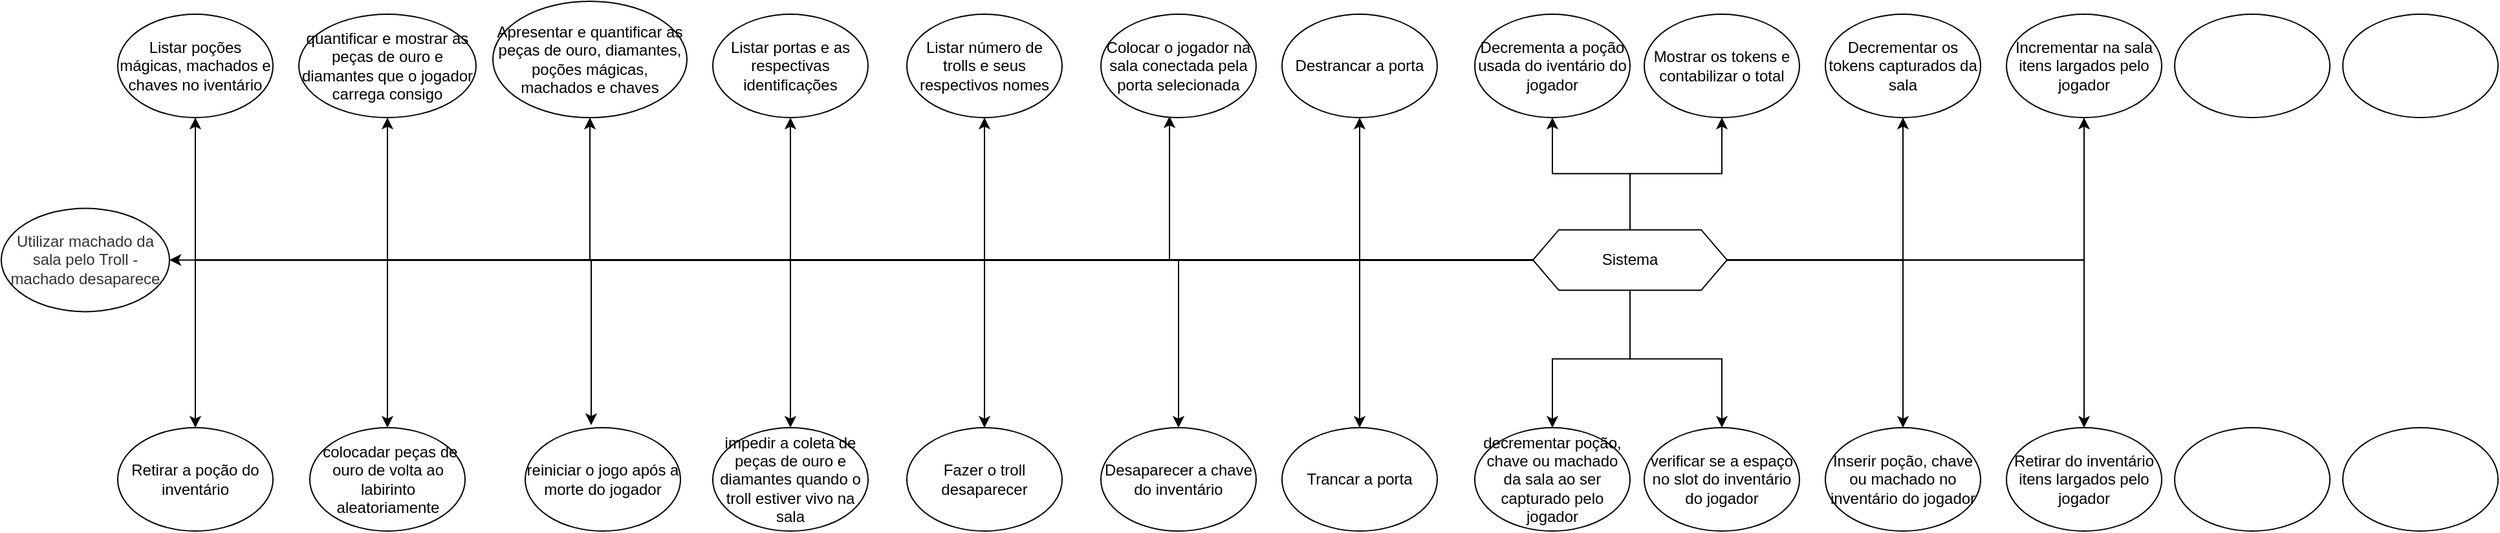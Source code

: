 <mxfile version="14.4.3" type="device" pages="3"><diagram id="KRHu_80R7PJStwcegiyl" name="Página-1"><mxGraphModel dx="7135" dy="848" grid="1" gridSize="10" guides="1" tooltips="1" connect="1" arrows="1" fold="1" page="1" pageScale="1" pageWidth="827" pageHeight="1169" math="0" shadow="0"><root><mxCell id="0"/><mxCell id="1" parent="0"/><mxCell id="VcKTrnwbLd9Ae3ggtLaU-1" style="edgeStyle=orthogonalEdgeStyle;rounded=0;orthogonalLoop=1;jettySize=auto;html=1;exitX=0;exitY=0.5;exitDx=0;exitDy=0;entryX=1;entryY=0.5;entryDx=0;entryDy=0;" edge="1" parent="1" source="p8cwWDW_OP8U_E5JMbLY-1" target="p8cwWDW_OP8U_E5JMbLY-7"><mxGeometry relative="1" as="geometry"/></mxCell><mxCell id="VcKTrnwbLd9Ae3ggtLaU-2" style="edgeStyle=orthogonalEdgeStyle;rounded=0;orthogonalLoop=1;jettySize=auto;html=1;exitX=0;exitY=0.5;exitDx=0;exitDy=0;" edge="1" parent="1" source="p8cwWDW_OP8U_E5JMbLY-1" target="p8cwWDW_OP8U_E5JMbLY-2"><mxGeometry relative="1" as="geometry"/></mxCell><mxCell id="VcKTrnwbLd9Ae3ggtLaU-3" style="edgeStyle=orthogonalEdgeStyle;rounded=0;orthogonalLoop=1;jettySize=auto;html=1;exitX=0;exitY=0.5;exitDx=0;exitDy=0;entryX=0.5;entryY=1;entryDx=0;entryDy=0;" edge="1" parent="1" source="p8cwWDW_OP8U_E5JMbLY-1" target="p8cwWDW_OP8U_E5JMbLY-3"><mxGeometry relative="1" as="geometry"/></mxCell><mxCell id="VcKTrnwbLd9Ae3ggtLaU-4" style="edgeStyle=orthogonalEdgeStyle;rounded=0;orthogonalLoop=1;jettySize=auto;html=1;exitX=0;exitY=0.5;exitDx=0;exitDy=0;entryX=0.5;entryY=1;entryDx=0;entryDy=0;" edge="1" parent="1" source="p8cwWDW_OP8U_E5JMbLY-1" target="p8cwWDW_OP8U_E5JMbLY-4"><mxGeometry relative="1" as="geometry"/></mxCell><mxCell id="VcKTrnwbLd9Ae3ggtLaU-5" style="edgeStyle=orthogonalEdgeStyle;rounded=0;orthogonalLoop=1;jettySize=auto;html=1;exitX=0;exitY=0.5;exitDx=0;exitDy=0;entryX=0.5;entryY=1;entryDx=0;entryDy=0;" edge="1" parent="1" source="p8cwWDW_OP8U_E5JMbLY-1" target="p8cwWDW_OP8U_E5JMbLY-5"><mxGeometry relative="1" as="geometry"/></mxCell><mxCell id="VcKTrnwbLd9Ae3ggtLaU-6" style="edgeStyle=orthogonalEdgeStyle;rounded=0;orthogonalLoop=1;jettySize=auto;html=1;exitX=0;exitY=0.5;exitDx=0;exitDy=0;entryX=0.5;entryY=1;entryDx=0;entryDy=0;" edge="1" parent="1" source="p8cwWDW_OP8U_E5JMbLY-1" target="p8cwWDW_OP8U_E5JMbLY-6"><mxGeometry relative="1" as="geometry"/></mxCell><mxCell id="VcKTrnwbLd9Ae3ggtLaU-7" style="edgeStyle=orthogonalEdgeStyle;rounded=0;orthogonalLoop=1;jettySize=auto;html=1;exitX=0;exitY=0.5;exitDx=0;exitDy=0;entryX=0.442;entryY=0.988;entryDx=0;entryDy=0;entryPerimeter=0;" edge="1" parent="1" source="p8cwWDW_OP8U_E5JMbLY-1" target="p8cwWDW_OP8U_E5JMbLY-24"><mxGeometry relative="1" as="geometry"/></mxCell><mxCell id="VcKTrnwbLd9Ae3ggtLaU-8" style="edgeStyle=orthogonalEdgeStyle;rounded=0;orthogonalLoop=1;jettySize=auto;html=1;exitX=0;exitY=0.5;exitDx=0;exitDy=0;" edge="1" parent="1" source="p8cwWDW_OP8U_E5JMbLY-1" target="p8cwWDW_OP8U_E5JMbLY-26"><mxGeometry relative="1" as="geometry"/></mxCell><mxCell id="VcKTrnwbLd9Ae3ggtLaU-9" style="edgeStyle=orthogonalEdgeStyle;rounded=0;orthogonalLoop=1;jettySize=auto;html=1;exitX=0;exitY=0.5;exitDx=0;exitDy=0;entryX=0.5;entryY=0;entryDx=0;entryDy=0;" edge="1" parent="1" source="p8cwWDW_OP8U_E5JMbLY-1" target="p8cwWDW_OP8U_E5JMbLY-12"><mxGeometry relative="1" as="geometry"/></mxCell><mxCell id="VcKTrnwbLd9Ae3ggtLaU-10" style="edgeStyle=orthogonalEdgeStyle;rounded=0;orthogonalLoop=1;jettySize=auto;html=1;exitX=0;exitY=0.5;exitDx=0;exitDy=0;entryX=0.5;entryY=0;entryDx=0;entryDy=0;" edge="1" parent="1" source="p8cwWDW_OP8U_E5JMbLY-1" target="p8cwWDW_OP8U_E5JMbLY-13"><mxGeometry relative="1" as="geometry"/></mxCell><mxCell id="VcKTrnwbLd9Ae3ggtLaU-11" style="edgeStyle=orthogonalEdgeStyle;rounded=0;orthogonalLoop=1;jettySize=auto;html=1;exitX=0;exitY=0.5;exitDx=0;exitDy=0;entryX=0.425;entryY=-0.025;entryDx=0;entryDy=0;entryPerimeter=0;" edge="1" parent="1" source="p8cwWDW_OP8U_E5JMbLY-1" target="p8cwWDW_OP8U_E5JMbLY-14"><mxGeometry relative="1" as="geometry"/></mxCell><mxCell id="VcKTrnwbLd9Ae3ggtLaU-12" style="edgeStyle=orthogonalEdgeStyle;rounded=0;orthogonalLoop=1;jettySize=auto;html=1;exitX=0;exitY=0.5;exitDx=0;exitDy=0;entryX=0.5;entryY=0;entryDx=0;entryDy=0;" edge="1" parent="1" source="p8cwWDW_OP8U_E5JMbLY-1" target="p8cwWDW_OP8U_E5JMbLY-15"><mxGeometry relative="1" as="geometry"/></mxCell><mxCell id="VcKTrnwbLd9Ae3ggtLaU-13" style="edgeStyle=orthogonalEdgeStyle;rounded=0;orthogonalLoop=1;jettySize=auto;html=1;exitX=0;exitY=0.5;exitDx=0;exitDy=0;entryX=0.5;entryY=0;entryDx=0;entryDy=0;" edge="1" parent="1" source="p8cwWDW_OP8U_E5JMbLY-1" target="p8cwWDW_OP8U_E5JMbLY-16"><mxGeometry relative="1" as="geometry"/></mxCell><mxCell id="VcKTrnwbLd9Ae3ggtLaU-14" style="edgeStyle=orthogonalEdgeStyle;rounded=0;orthogonalLoop=1;jettySize=auto;html=1;exitX=0;exitY=0.5;exitDx=0;exitDy=0;" edge="1" parent="1" source="p8cwWDW_OP8U_E5JMbLY-1" target="p8cwWDW_OP8U_E5JMbLY-25"><mxGeometry relative="1" as="geometry"/></mxCell><mxCell id="VcKTrnwbLd9Ae3ggtLaU-15" style="edgeStyle=orthogonalEdgeStyle;rounded=0;orthogonalLoop=1;jettySize=auto;html=1;exitX=0;exitY=0.5;exitDx=0;exitDy=0;entryX=0.5;entryY=0;entryDx=0;entryDy=0;" edge="1" parent="1" source="p8cwWDW_OP8U_E5JMbLY-1" target="p8cwWDW_OP8U_E5JMbLY-27"><mxGeometry relative="1" as="geometry"/></mxCell><mxCell id="VcKTrnwbLd9Ae3ggtLaU-16" style="edgeStyle=orthogonalEdgeStyle;rounded=0;orthogonalLoop=1;jettySize=auto;html=1;exitX=0.5;exitY=0;exitDx=0;exitDy=0;entryX=0.5;entryY=1;entryDx=0;entryDy=0;" edge="1" parent="1" source="p8cwWDW_OP8U_E5JMbLY-1" target="p8cwWDW_OP8U_E5JMbLY-28"><mxGeometry relative="1" as="geometry"/></mxCell><mxCell id="VcKTrnwbLd9Ae3ggtLaU-17" style="edgeStyle=orthogonalEdgeStyle;rounded=0;orthogonalLoop=1;jettySize=auto;html=1;exitX=0.5;exitY=0;exitDx=0;exitDy=0;entryX=0.5;entryY=1;entryDx=0;entryDy=0;" edge="1" parent="1" source="p8cwWDW_OP8U_E5JMbLY-1" target="p8cwWDW_OP8U_E5JMbLY-30"><mxGeometry relative="1" as="geometry"/></mxCell><mxCell id="VcKTrnwbLd9Ae3ggtLaU-18" style="edgeStyle=orthogonalEdgeStyle;rounded=0;orthogonalLoop=1;jettySize=auto;html=1;exitX=0.5;exitY=1;exitDx=0;exitDy=0;entryX=0.5;entryY=0;entryDx=0;entryDy=0;" edge="1" parent="1" source="p8cwWDW_OP8U_E5JMbLY-1" target="p8cwWDW_OP8U_E5JMbLY-29"><mxGeometry relative="1" as="geometry"/></mxCell><mxCell id="VcKTrnwbLd9Ae3ggtLaU-19" style="edgeStyle=orthogonalEdgeStyle;rounded=0;orthogonalLoop=1;jettySize=auto;html=1;exitX=0.5;exitY=1;exitDx=0;exitDy=0;entryX=0.5;entryY=0;entryDx=0;entryDy=0;" edge="1" parent="1" source="p8cwWDW_OP8U_E5JMbLY-1" target="p8cwWDW_OP8U_E5JMbLY-31"><mxGeometry relative="1" as="geometry"/></mxCell><mxCell id="VcKTrnwbLd9Ae3ggtLaU-20" style="edgeStyle=orthogonalEdgeStyle;rounded=0;orthogonalLoop=1;jettySize=auto;html=1;exitX=1;exitY=0.5;exitDx=0;exitDy=0;entryX=0.5;entryY=1;entryDx=0;entryDy=0;" edge="1" parent="1" source="p8cwWDW_OP8U_E5JMbLY-1" target="p8cwWDW_OP8U_E5JMbLY-32"><mxGeometry relative="1" as="geometry"/></mxCell><mxCell id="VcKTrnwbLd9Ae3ggtLaU-21" style="edgeStyle=orthogonalEdgeStyle;rounded=0;orthogonalLoop=1;jettySize=auto;html=1;exitX=1;exitY=0.5;exitDx=0;exitDy=0;entryX=0.5;entryY=0;entryDx=0;entryDy=0;" edge="1" parent="1" source="p8cwWDW_OP8U_E5JMbLY-1" target="p8cwWDW_OP8U_E5JMbLY-33"><mxGeometry relative="1" as="geometry"/></mxCell><mxCell id="VcKTrnwbLd9Ae3ggtLaU-22" style="edgeStyle=orthogonalEdgeStyle;rounded=0;orthogonalLoop=1;jettySize=auto;html=1;exitX=1;exitY=0.5;exitDx=0;exitDy=0;entryX=0.5;entryY=1;entryDx=0;entryDy=0;" edge="1" parent="1" source="p8cwWDW_OP8U_E5JMbLY-1" target="p8cwWDW_OP8U_E5JMbLY-34"><mxGeometry relative="1" as="geometry"/></mxCell><mxCell id="VcKTrnwbLd9Ae3ggtLaU-23" style="edgeStyle=orthogonalEdgeStyle;rounded=0;orthogonalLoop=1;jettySize=auto;html=1;exitX=1;exitY=0.5;exitDx=0;exitDy=0;" edge="1" parent="1" source="p8cwWDW_OP8U_E5JMbLY-1" target="p8cwWDW_OP8U_E5JMbLY-35"><mxGeometry relative="1" as="geometry"/></mxCell><mxCell id="p8cwWDW_OP8U_E5JMbLY-1" value="Sistema" style="shape=hexagon;perimeter=hexagonPerimeter2;whiteSpace=wrap;html=1;fixedSize=1;" vertex="1" parent="1"><mxGeometry x="-3796" y="326.82" width="150" height="46.82" as="geometry"/></mxCell><mxCell id="p8cwWDW_OP8U_E5JMbLY-2" value="Listar poções mágicas, machados e chaves no iventário" style="ellipse;whiteSpace=wrap;html=1;" vertex="1" parent="1"><mxGeometry x="-4890" y="160" width="120" height="80" as="geometry"/></mxCell><mxCell id="p8cwWDW_OP8U_E5JMbLY-3" value="&lt;span&gt;quantificar e mostrar as peças de ouro e diamantes que o jogador carrega consigo&lt;/span&gt;" style="ellipse;whiteSpace=wrap;html=1;" vertex="1" parent="1"><mxGeometry x="-4750" y="160" width="137" height="80" as="geometry"/></mxCell><mxCell id="p8cwWDW_OP8U_E5JMbLY-4" value="&lt;span&gt;Apresentar e quantificar as peças de ouro, diamantes, poções mágicas, machados e chaves&lt;/span&gt;" style="ellipse;whiteSpace=wrap;html=1;" vertex="1" parent="1"><mxGeometry x="-4600" y="150" width="150" height="90" as="geometry"/></mxCell><mxCell id="p8cwWDW_OP8U_E5JMbLY-5" value="&lt;span&gt;Listar portas e as respectivas identificações&lt;/span&gt;" style="ellipse;whiteSpace=wrap;html=1;" vertex="1" parent="1"><mxGeometry x="-4430" y="160" width="120" height="80" as="geometry"/></mxCell><mxCell id="p8cwWDW_OP8U_E5JMbLY-6" value="&lt;span&gt;Listar número de trolls e seus respectivos nomes&lt;/span&gt;" style="ellipse;whiteSpace=wrap;html=1;" vertex="1" parent="1"><mxGeometry x="-4280" y="160" width="120" height="80" as="geometry"/></mxCell><mxCell id="p8cwWDW_OP8U_E5JMbLY-7" value="&lt;span style=&quot;color: rgb(51 , 51 , 51)&quot;&gt;Utilizar machado da sala pelo Troll - machado desaparece&lt;/span&gt;" style="ellipse;whiteSpace=wrap;html=1;" vertex="1" parent="1"><mxGeometry x="-4980" y="310.23" width="130" height="80" as="geometry"/></mxCell><mxCell id="p8cwWDW_OP8U_E5JMbLY-12" value="&lt;span&gt;Retirar a poção do inventário&lt;/span&gt;" style="ellipse;whiteSpace=wrap;html=1;" vertex="1" parent="1"><mxGeometry x="-4890" y="480" width="120" height="80" as="geometry"/></mxCell><mxCell id="p8cwWDW_OP8U_E5JMbLY-13" value="&lt;span&gt;&amp;nbsp;colocadar peças de ouro de volta ao labirinto aleatoriamente&lt;/span&gt;" style="ellipse;whiteSpace=wrap;html=1;" vertex="1" parent="1"><mxGeometry x="-4741.5" y="480" width="120" height="80" as="geometry"/></mxCell><mxCell id="p8cwWDW_OP8U_E5JMbLY-14" value="reiniciar o jogo após a morte do jogador" style="ellipse;whiteSpace=wrap;html=1;" vertex="1" parent="1"><mxGeometry x="-4575" y="480" width="120" height="80" as="geometry"/></mxCell><mxCell id="p8cwWDW_OP8U_E5JMbLY-15" value="impedir a coleta de peças de ouro e diamantes quando o troll estiver vivo na sala" style="ellipse;whiteSpace=wrap;html=1;" vertex="1" parent="1"><mxGeometry x="-4430" y="480" width="120" height="80" as="geometry"/></mxCell><mxCell id="p8cwWDW_OP8U_E5JMbLY-16" value="Fazer o troll desaparecer" style="ellipse;whiteSpace=wrap;html=1;" vertex="1" parent="1"><mxGeometry x="-4280" y="480" width="120" height="80" as="geometry"/></mxCell><mxCell id="p8cwWDW_OP8U_E5JMbLY-24" value="Colocar o jogador na sala conectada pela porta selecionada" style="ellipse;whiteSpace=wrap;html=1;" vertex="1" parent="1"><mxGeometry x="-4130" y="160" width="120" height="80" as="geometry"/></mxCell><mxCell id="p8cwWDW_OP8U_E5JMbLY-25" value="Desaparecer a chave do inventário" style="ellipse;whiteSpace=wrap;html=1;" vertex="1" parent="1"><mxGeometry x="-4130" y="480" width="120" height="80" as="geometry"/></mxCell><mxCell id="p8cwWDW_OP8U_E5JMbLY-26" value="Destrancar a porta" style="ellipse;whiteSpace=wrap;html=1;" vertex="1" parent="1"><mxGeometry x="-3990" y="160" width="120" height="80" as="geometry"/></mxCell><mxCell id="p8cwWDW_OP8U_E5JMbLY-27" value="Trancar a porta" style="ellipse;whiteSpace=wrap;html=1;" vertex="1" parent="1"><mxGeometry x="-3990" y="480" width="120" height="80" as="geometry"/></mxCell><mxCell id="p8cwWDW_OP8U_E5JMbLY-28" value="Decrementa a poção usada do iventário do jogador" style="ellipse;whiteSpace=wrap;html=1;" vertex="1" parent="1"><mxGeometry x="-3841" y="160" width="120" height="80" as="geometry"/></mxCell><mxCell id="p8cwWDW_OP8U_E5JMbLY-29" value="decrementar poção, chave ou machado da sala ao ser capturado pelo jogador" style="ellipse;whiteSpace=wrap;html=1;" vertex="1" parent="1"><mxGeometry x="-3841" y="480" width="120" height="80" as="geometry"/></mxCell><mxCell id="p8cwWDW_OP8U_E5JMbLY-30" value="Mostrar os tokens e contabilizar o total" style="ellipse;whiteSpace=wrap;html=1;" vertex="1" parent="1"><mxGeometry x="-3710" y="160" width="120" height="80" as="geometry"/></mxCell><mxCell id="p8cwWDW_OP8U_E5JMbLY-31" value="verificar se a espaço no slot do inventário do jogador" style="ellipse;whiteSpace=wrap;html=1;" vertex="1" parent="1"><mxGeometry x="-3710" y="480" width="120" height="80" as="geometry"/></mxCell><mxCell id="p8cwWDW_OP8U_E5JMbLY-32" value="Decrementar os tokens capturados da sala" style="ellipse;whiteSpace=wrap;html=1;" vertex="1" parent="1"><mxGeometry x="-3570" y="160" width="120" height="80" as="geometry"/></mxCell><mxCell id="p8cwWDW_OP8U_E5JMbLY-33" value="Inserir poção, chave ou machado no inventário do jogador" style="ellipse;whiteSpace=wrap;html=1;" vertex="1" parent="1"><mxGeometry x="-3570" y="480" width="120" height="80" as="geometry"/></mxCell><mxCell id="p8cwWDW_OP8U_E5JMbLY-34" value="Incrementar na sala itens largados pelo jogador" style="ellipse;whiteSpace=wrap;html=1;" vertex="1" parent="1"><mxGeometry x="-3430" y="160" width="120" height="80" as="geometry"/></mxCell><mxCell id="p8cwWDW_OP8U_E5JMbLY-35" value="Retirar do inventário itens largados pelo jogador" style="ellipse;whiteSpace=wrap;html=1;" vertex="1" parent="1"><mxGeometry x="-3430" y="480" width="120" height="80" as="geometry"/></mxCell><mxCell id="p8cwWDW_OP8U_E5JMbLY-36" value="" style="ellipse;whiteSpace=wrap;html=1;" vertex="1" parent="1"><mxGeometry x="-3300" y="160" width="120" height="80" as="geometry"/></mxCell><mxCell id="p8cwWDW_OP8U_E5JMbLY-37" value="" style="ellipse;whiteSpace=wrap;html=1;" vertex="1" parent="1"><mxGeometry x="-3300" y="480" width="120" height="80" as="geometry"/></mxCell><mxCell id="p8cwWDW_OP8U_E5JMbLY-38" value="" style="ellipse;whiteSpace=wrap;html=1;" vertex="1" parent="1"><mxGeometry x="-3170" y="160" width="120" height="80" as="geometry"/></mxCell><mxCell id="p8cwWDW_OP8U_E5JMbLY-39" value="" style="ellipse;whiteSpace=wrap;html=1;" vertex="1" parent="1"><mxGeometry x="-3170" y="480" width="120" height="80" as="geometry"/></mxCell></root></mxGraphModel></diagram><diagram id="WXObSvlNgrBl4VupW67s" name="Página-2"><mxGraphModel dx="5481" dy="848" grid="1" gridSize="10" guides="1" tooltips="1" connect="1" arrows="1" fold="1" page="1" pageScale="1" pageWidth="827" pageHeight="1169" math="0" shadow="0"><root><mxCell id="G9pF4uTXSzu1Kpu80Hzo-0"/><mxCell id="G9pF4uTXSzu1Kpu80Hzo-1" parent="G9pF4uTXSzu1Kpu80Hzo-0"/><mxCell id="Tc7A6N6MrH_39aB0lbsp-0" style="edgeStyle=orthogonalEdgeStyle;rounded=0;orthogonalLoop=1;jettySize=auto;html=1;exitX=0;exitY=0.5;exitDx=0;exitDy=0;entryX=0.5;entryY=1;entryDx=0;entryDy=0;" edge="1" parent="G9pF4uTXSzu1Kpu80Hzo-1" source="G9pF4uTXSzu1Kpu80Hzo-2" target="G9pF4uTXSzu1Kpu80Hzo-3"><mxGeometry relative="1" as="geometry"/></mxCell><mxCell id="Tc7A6N6MrH_39aB0lbsp-1" style="edgeStyle=orthogonalEdgeStyle;rounded=0;orthogonalLoop=1;jettySize=auto;html=1;exitX=0;exitY=0.5;exitDx=0;exitDy=0;" edge="1" parent="G9pF4uTXSzu1Kpu80Hzo-1" source="G9pF4uTXSzu1Kpu80Hzo-2" target="G9pF4uTXSzu1Kpu80Hzo-4"><mxGeometry relative="1" as="geometry"/></mxCell><mxCell id="Tc7A6N6MrH_39aB0lbsp-2" style="edgeStyle=orthogonalEdgeStyle;rounded=0;orthogonalLoop=1;jettySize=auto;html=1;exitX=0;exitY=0.5;exitDx=0;exitDy=0;entryX=0.5;entryY=1;entryDx=0;entryDy=0;" edge="1" parent="G9pF4uTXSzu1Kpu80Hzo-1" source="G9pF4uTXSzu1Kpu80Hzo-2" target="G9pF4uTXSzu1Kpu80Hzo-5"><mxGeometry relative="1" as="geometry"/></mxCell><mxCell id="Tc7A6N6MrH_39aB0lbsp-3" style="edgeStyle=orthogonalEdgeStyle;rounded=0;orthogonalLoop=1;jettySize=auto;html=1;exitX=0;exitY=0.5;exitDx=0;exitDy=0;" edge="1" parent="G9pF4uTXSzu1Kpu80Hzo-1" source="G9pF4uTXSzu1Kpu80Hzo-2" target="G9pF4uTXSzu1Kpu80Hzo-6"><mxGeometry relative="1" as="geometry"/></mxCell><mxCell id="Tc7A6N6MrH_39aB0lbsp-4" style="edgeStyle=orthogonalEdgeStyle;rounded=0;orthogonalLoop=1;jettySize=auto;html=1;exitX=1;exitY=0.5;exitDx=0;exitDy=0;entryX=0.5;entryY=1;entryDx=0;entryDy=0;" edge="1" parent="G9pF4uTXSzu1Kpu80Hzo-1" source="G9pF4uTXSzu1Kpu80Hzo-2" target="G9pF4uTXSzu1Kpu80Hzo-9"><mxGeometry relative="1" as="geometry"/></mxCell><mxCell id="Tc7A6N6MrH_39aB0lbsp-5" style="edgeStyle=orthogonalEdgeStyle;rounded=0;orthogonalLoop=1;jettySize=auto;html=1;exitX=1;exitY=0.5;exitDx=0;exitDy=0;" edge="1" parent="G9pF4uTXSzu1Kpu80Hzo-1" source="G9pF4uTXSzu1Kpu80Hzo-2" target="G9pF4uTXSzu1Kpu80Hzo-10"><mxGeometry relative="1" as="geometry"/></mxCell><mxCell id="Tc7A6N6MrH_39aB0lbsp-6" style="edgeStyle=orthogonalEdgeStyle;rounded=0;orthogonalLoop=1;jettySize=auto;html=1;exitX=1;exitY=0.5;exitDx=0;exitDy=0;entryX=0.5;entryY=0;entryDx=0;entryDy=0;" edge="1" parent="G9pF4uTXSzu1Kpu80Hzo-1" source="G9pF4uTXSzu1Kpu80Hzo-2" target="G9pF4uTXSzu1Kpu80Hzo-12"><mxGeometry relative="1" as="geometry"/></mxCell><mxCell id="Tc7A6N6MrH_39aB0lbsp-7" style="edgeStyle=orthogonalEdgeStyle;rounded=0;orthogonalLoop=1;jettySize=auto;html=1;exitX=1;exitY=0.5;exitDx=0;exitDy=0;entryX=0.5;entryY=1;entryDx=0;entryDy=0;" edge="1" parent="G9pF4uTXSzu1Kpu80Hzo-1" source="G9pF4uTXSzu1Kpu80Hzo-2" target="G9pF4uTXSzu1Kpu80Hzo-11"><mxGeometry relative="1" as="geometry"/></mxCell><mxCell id="Tc7A6N6MrH_39aB0lbsp-8" style="edgeStyle=orthogonalEdgeStyle;rounded=0;orthogonalLoop=1;jettySize=auto;html=1;exitX=1;exitY=0.5;exitDx=0;exitDy=0;entryX=0.5;entryY=1;entryDx=0;entryDy=0;" edge="1" parent="G9pF4uTXSzu1Kpu80Hzo-1" source="G9pF4uTXSzu1Kpu80Hzo-2" target="G9pF4uTXSzu1Kpu80Hzo-15"><mxGeometry relative="1" as="geometry"/></mxCell><mxCell id="Tc7A6N6MrH_39aB0lbsp-9" style="edgeStyle=orthogonalEdgeStyle;rounded=0;orthogonalLoop=1;jettySize=auto;html=1;exitX=1;exitY=0.5;exitDx=0;exitDy=0;entryX=0.5;entryY=0;entryDx=0;entryDy=0;" edge="1" parent="G9pF4uTXSzu1Kpu80Hzo-1" source="G9pF4uTXSzu1Kpu80Hzo-2" target="G9pF4uTXSzu1Kpu80Hzo-16"><mxGeometry relative="1" as="geometry"/></mxCell><mxCell id="Tc7A6N6MrH_39aB0lbsp-10" style="edgeStyle=orthogonalEdgeStyle;rounded=0;orthogonalLoop=1;jettySize=auto;html=1;exitX=0.5;exitY=1;exitDx=0;exitDy=0;" edge="1" parent="G9pF4uTXSzu1Kpu80Hzo-1" source="G9pF4uTXSzu1Kpu80Hzo-2" target="G9pF4uTXSzu1Kpu80Hzo-8"><mxGeometry relative="1" as="geometry"/></mxCell><mxCell id="Tc7A6N6MrH_39aB0lbsp-11" style="edgeStyle=orthogonalEdgeStyle;rounded=0;orthogonalLoop=1;jettySize=auto;html=1;exitX=0.5;exitY=0;exitDx=0;exitDy=0;entryX=0.5;entryY=1;entryDx=0;entryDy=0;" edge="1" parent="G9pF4uTXSzu1Kpu80Hzo-1" source="G9pF4uTXSzu1Kpu80Hzo-2" target="G9pF4uTXSzu1Kpu80Hzo-7"><mxGeometry relative="1" as="geometry"/></mxCell><mxCell id="Tc7A6N6MrH_39aB0lbsp-12" style="edgeStyle=orthogonalEdgeStyle;rounded=0;orthogonalLoop=1;jettySize=auto;html=1;exitX=0;exitY=0.5;exitDx=0;exitDy=0;entryX=0.5;entryY=1;entryDx=0;entryDy=0;" edge="1" parent="G9pF4uTXSzu1Kpu80Hzo-1" source="G9pF4uTXSzu1Kpu80Hzo-2" target="G9pF4uTXSzu1Kpu80Hzo-13"><mxGeometry relative="1" as="geometry"/></mxCell><mxCell id="Tc7A6N6MrH_39aB0lbsp-13" style="edgeStyle=orthogonalEdgeStyle;rounded=0;orthogonalLoop=1;jettySize=auto;html=1;exitX=0;exitY=0.5;exitDx=0;exitDy=0;entryX=0.5;entryY=0;entryDx=0;entryDy=0;" edge="1" parent="G9pF4uTXSzu1Kpu80Hzo-1" source="G9pF4uTXSzu1Kpu80Hzo-2" target="G9pF4uTXSzu1Kpu80Hzo-14"><mxGeometry relative="1" as="geometry"/></mxCell><mxCell id="Tc7A6N6MrH_39aB0lbsp-14" style="edgeStyle=orthogonalEdgeStyle;rounded=0;orthogonalLoop=1;jettySize=auto;html=1;exitX=0;exitY=0.5;exitDx=0;exitDy=0;entryX=0.5;entryY=1;entryDx=0;entryDy=0;" edge="1" parent="G9pF4uTXSzu1Kpu80Hzo-1" source="G9pF4uTXSzu1Kpu80Hzo-2" target="G9pF4uTXSzu1Kpu80Hzo-19"><mxGeometry relative="1" as="geometry"/></mxCell><mxCell id="Tc7A6N6MrH_39aB0lbsp-15" style="edgeStyle=orthogonalEdgeStyle;rounded=0;orthogonalLoop=1;jettySize=auto;html=1;exitX=0;exitY=0.5;exitDx=0;exitDy=0;entryX=0.5;entryY=0;entryDx=0;entryDy=0;" edge="1" parent="G9pF4uTXSzu1Kpu80Hzo-1" source="G9pF4uTXSzu1Kpu80Hzo-2" target="G9pF4uTXSzu1Kpu80Hzo-20"><mxGeometry relative="1" as="geometry"/></mxCell><mxCell id="G9pF4uTXSzu1Kpu80Hzo-2" value="Usuário" style="shape=hexagon;perimeter=hexagonPerimeter2;whiteSpace=wrap;html=1;fixedSize=1;" vertex="1" parent="G9pF4uTXSzu1Kpu80Hzo-1"><mxGeometry x="-2945" y="340.0" width="150" height="46.82" as="geometry"/></mxCell><mxCell id="G9pF4uTXSzu1Kpu80Hzo-3" value="Coletar tokens" style="ellipse;whiteSpace=wrap;html=1;" vertex="1" parent="G9pF4uTXSzu1Kpu80Hzo-1"><mxGeometry x="-3220" y="200" width="120" height="80" as="geometry"/></mxCell><mxCell id="G9pF4uTXSzu1Kpu80Hzo-4" value="&lt;span&gt;Utilizar o comando de largar o item (poção, chave ou machado)&lt;/span&gt;" style="ellipse;whiteSpace=wrap;html=1;" vertex="1" parent="G9pF4uTXSzu1Kpu80Hzo-1"><mxGeometry x="-3220" y="460" width="120" height="80" as="geometry"/></mxCell><mxCell id="G9pF4uTXSzu1Kpu80Hzo-5" value="&lt;span&gt;Utilizar o comando&amp;nbsp; de visualização inventário&lt;/span&gt;" style="ellipse;whiteSpace=wrap;html=1;" vertex="1" parent="G9pF4uTXSzu1Kpu80Hzo-1"><mxGeometry x="-3080" y="200" width="120" height="80" as="geometry"/></mxCell><mxCell id="G9pF4uTXSzu1Kpu80Hzo-6" value="&lt;span&gt;Selecionar a porta desejada&lt;/span&gt;" style="ellipse;whiteSpace=wrap;html=1;" vertex="1" parent="G9pF4uTXSzu1Kpu80Hzo-1"><mxGeometry x="-3080" y="460" width="120" height="80" as="geometry"/></mxCell><mxCell id="G9pF4uTXSzu1Kpu80Hzo-7" value="&lt;span&gt;Utilizar o comando&amp;nbsp; de visualização da sala&lt;/span&gt;" style="ellipse;whiteSpace=wrap;html=1;" vertex="1" parent="G9pF4uTXSzu1Kpu80Hzo-1"><mxGeometry x="-2930" y="200" width="120" height="80" as="geometry"/></mxCell><mxCell id="G9pF4uTXSzu1Kpu80Hzo-8" value="&lt;span&gt;Utilizar os comandos de navegação&lt;/span&gt;" style="ellipse;whiteSpace=wrap;html=1;" vertex="1" parent="G9pF4uTXSzu1Kpu80Hzo-1"><mxGeometry x="-2930" y="460" width="120" height="80" as="geometry"/></mxCell><mxCell id="G9pF4uTXSzu1Kpu80Hzo-9" value="&lt;span style=&quot;color: rgb(51 , 51 , 51)&quot;&gt;Utilizar um machado para matar a troll&lt;/span&gt;" style="ellipse;whiteSpace=wrap;html=1;" vertex="1" parent="G9pF4uTXSzu1Kpu80Hzo-1"><mxGeometry x="-2770" y="200" width="120" height="80" as="geometry"/></mxCell><mxCell id="G9pF4uTXSzu1Kpu80Hzo-10" value="&lt;span style=&quot;color: rgb(51 , 51 , 51)&quot;&gt;Utilizar uma poção para trancar a porta&lt;/span&gt;" style="ellipse;whiteSpace=wrap;html=1;" vertex="1" parent="G9pF4uTXSzu1Kpu80Hzo-1"><mxGeometry x="-2770" y="460" width="120" height="80" as="geometry"/></mxCell><mxCell id="G9pF4uTXSzu1Kpu80Hzo-11" value="" style="ellipse;whiteSpace=wrap;html=1;" vertex="1" parent="G9pF4uTXSzu1Kpu80Hzo-1"><mxGeometry x="-2620" y="200" width="120" height="80" as="geometry"/></mxCell><mxCell id="G9pF4uTXSzu1Kpu80Hzo-12" value="&lt;span&gt;Utilizar o comando de coletar o item (poção, chave ou machado)&lt;/span&gt;" style="ellipse;whiteSpace=wrap;html=1;" vertex="1" parent="G9pF4uTXSzu1Kpu80Hzo-1"><mxGeometry x="-2620" y="460" width="120" height="80" as="geometry"/></mxCell><mxCell id="G9pF4uTXSzu1Kpu80Hzo-13" value="" style="ellipse;whiteSpace=wrap;html=1;" vertex="1" parent="G9pF4uTXSzu1Kpu80Hzo-1"><mxGeometry x="-3370" y="200" width="120" height="80" as="geometry"/></mxCell><mxCell id="G9pF4uTXSzu1Kpu80Hzo-14" value="" style="ellipse;whiteSpace=wrap;html=1;" vertex="1" parent="G9pF4uTXSzu1Kpu80Hzo-1"><mxGeometry x="-3370" y="460" width="120" height="80" as="geometry"/></mxCell><mxCell id="G9pF4uTXSzu1Kpu80Hzo-15" value="" style="ellipse;whiteSpace=wrap;html=1;" vertex="1" parent="G9pF4uTXSzu1Kpu80Hzo-1"><mxGeometry x="-2470" y="200" width="120" height="80" as="geometry"/></mxCell><mxCell id="G9pF4uTXSzu1Kpu80Hzo-16" value="" style="ellipse;whiteSpace=wrap;html=1;" vertex="1" parent="G9pF4uTXSzu1Kpu80Hzo-1"><mxGeometry x="-2470" y="460" width="120" height="80" as="geometry"/></mxCell><mxCell id="G9pF4uTXSzu1Kpu80Hzo-17" value="" style="ellipse;whiteSpace=wrap;html=1;" vertex="1" parent="G9pF4uTXSzu1Kpu80Hzo-1"><mxGeometry x="-2320" y="200" width="120" height="80" as="geometry"/></mxCell><mxCell id="G9pF4uTXSzu1Kpu80Hzo-18" value="" style="ellipse;whiteSpace=wrap;html=1;" vertex="1" parent="G9pF4uTXSzu1Kpu80Hzo-1"><mxGeometry x="-2320" y="460" width="120" height="80" as="geometry"/></mxCell><mxCell id="G9pF4uTXSzu1Kpu80Hzo-19" value="" style="ellipse;whiteSpace=wrap;html=1;" vertex="1" parent="G9pF4uTXSzu1Kpu80Hzo-1"><mxGeometry x="-3510" y="200" width="120" height="80" as="geometry"/></mxCell><mxCell id="G9pF4uTXSzu1Kpu80Hzo-20" value="" style="ellipse;whiteSpace=wrap;html=1;" vertex="1" parent="G9pF4uTXSzu1Kpu80Hzo-1"><mxGeometry x="-3510" y="460" width="120" height="80" as="geometry"/></mxCell><mxCell id="G9pF4uTXSzu1Kpu80Hzo-21" value="" style="ellipse;whiteSpace=wrap;html=1;" vertex="1" parent="G9pF4uTXSzu1Kpu80Hzo-1"><mxGeometry x="-2180" y="200" width="120" height="80" as="geometry"/></mxCell><mxCell id="G9pF4uTXSzu1Kpu80Hzo-22" value="" style="ellipse;whiteSpace=wrap;html=1;" vertex="1" parent="G9pF4uTXSzu1Kpu80Hzo-1"><mxGeometry x="-2180" y="460" width="120" height="80" as="geometry"/></mxCell><mxCell id="G9pF4uTXSzu1Kpu80Hzo-23" value="" style="ellipse;whiteSpace=wrap;html=1;" vertex="1" parent="G9pF4uTXSzu1Kpu80Hzo-1"><mxGeometry x="-3650" y="200" width="120" height="80" as="geometry"/></mxCell><mxCell id="G9pF4uTXSzu1Kpu80Hzo-24" value="" style="ellipse;whiteSpace=wrap;html=1;" vertex="1" parent="G9pF4uTXSzu1Kpu80Hzo-1"><mxGeometry x="-3650" y="460" width="120" height="80" as="geometry"/></mxCell></root></mxGraphModel></diagram><diagram id="noQitv6B0HrpNdzYtov9" name="Página-3"><mxGraphModel dx="4654" dy="848" grid="1" gridSize="10" guides="1" tooltips="1" connect="1" arrows="1" fold="1" page="1" pageScale="1" pageWidth="827" pageHeight="1169" math="0" shadow="0"><root><mxCell id="P9bZgve30uA1GbF2zzmT-0"/><mxCell id="P9bZgve30uA1GbF2zzmT-1" parent="P9bZgve30uA1GbF2zzmT-0"/><mxCell id="2wjWAV_TTE7EXWR5_jJV-3" style="edgeStyle=orthogonalEdgeStyle;rounded=0;orthogonalLoop=1;jettySize=auto;html=1;exitX=0.5;exitY=0;exitDx=0;exitDy=0;dashed=1;" edge="1" parent="P9bZgve30uA1GbF2zzmT-1" source="R1wy9Pt7vK92fC8TsjFm-0" target="fc5zrPU8HhaIOkE2vUeg-0"><mxGeometry relative="1" as="geometry"/></mxCell><mxCell id="mIIF6MTqrqTyKahMi_m_-5" style="edgeStyle=orthogonalEdgeStyle;rounded=0;orthogonalLoop=1;jettySize=auto;html=1;exitX=0.5;exitY=0;exitDx=0;exitDy=0;dashed=1;" edge="1" parent="P9bZgve30uA1GbF2zzmT-1" source="R1wy9Pt7vK92fC8TsjFm-0" target="2wjWAV_TTE7EXWR5_jJV-0"><mxGeometry relative="1" as="geometry"/></mxCell><mxCell id="mIIF6MTqrqTyKahMi_m_-6" style="edgeStyle=orthogonalEdgeStyle;rounded=0;orthogonalLoop=1;jettySize=auto;html=1;exitX=0.5;exitY=1;exitDx=0;exitDy=0;entryX=0.5;entryY=0;entryDx=0;entryDy=0;dashed=1;" edge="1" parent="P9bZgve30uA1GbF2zzmT-1" source="R1wy9Pt7vK92fC8TsjFm-0" target="mIIF6MTqrqTyKahMi_m_-3"><mxGeometry relative="1" as="geometry"/></mxCell><mxCell id="R1wy9Pt7vK92fC8TsjFm-0" value="Usuário" style="shape=hexagon;perimeter=hexagonPerimeter2;whiteSpace=wrap;html=1;fixedSize=1;" vertex="1" parent="P9bZgve30uA1GbF2zzmT-1"><mxGeometry x="-3044" y="490.0" width="150" height="46.82" as="geometry"/></mxCell><mxCell id="kb65RiWAc39JccjAr8-A-1" style="edgeStyle=orthogonalEdgeStyle;rounded=0;orthogonalLoop=1;jettySize=auto;html=1;exitX=0.5;exitY=0;exitDx=0;exitDy=0;entryX=0.5;entryY=1;entryDx=0;entryDy=0;dashed=1;" edge="1" parent="P9bZgve30uA1GbF2zzmT-1" source="rXwcTed9gjFX1PEf0OIn-0" target="mIIF6MTqrqTyKahMi_m_-0"><mxGeometry relative="1" as="geometry"/></mxCell><mxCell id="kb65RiWAc39JccjAr8-A-2" style="edgeStyle=orthogonalEdgeStyle;rounded=0;orthogonalLoop=1;jettySize=auto;html=1;exitX=0;exitY=0.5;exitDx=0;exitDy=0;entryX=1;entryY=0.5;entryDx=0;entryDy=0;dashed=1;" edge="1" parent="P9bZgve30uA1GbF2zzmT-1" source="rXwcTed9gjFX1PEf0OIn-0" target="kb65RiWAc39JccjAr8-A-0"><mxGeometry relative="1" as="geometry"/></mxCell><mxCell id="OkBCWMaEzFLGHRCbEknm-6" style="edgeStyle=orthogonalEdgeStyle;rounded=0;orthogonalLoop=1;jettySize=auto;html=1;exitX=0;exitY=0.5;exitDx=0;exitDy=0;entryX=0.5;entryY=0;entryDx=0;entryDy=0;dashed=1;" edge="1" parent="P9bZgve30uA1GbF2zzmT-1" source="rXwcTed9gjFX1PEf0OIn-0" target="OkBCWMaEzFLGHRCbEknm-1"><mxGeometry relative="1" as="geometry"><Array as="points"><mxPoint x="-2905" y="838"/><mxPoint x="-2894" y="838"/></Array></mxGeometry></mxCell><mxCell id="OkBCWMaEzFLGHRCbEknm-7" style="edgeStyle=orthogonalEdgeStyle;rounded=0;orthogonalLoop=1;jettySize=auto;html=1;exitX=1;exitY=0.5;exitDx=0;exitDy=0;entryX=0.5;entryY=0;entryDx=0;entryDy=0;dashed=1;" edge="1" parent="P9bZgve30uA1GbF2zzmT-1" source="rXwcTed9gjFX1PEf0OIn-0" target="OkBCWMaEzFLGHRCbEknm-2"><mxGeometry relative="1" as="geometry"><Array as="points"><mxPoint x="-2580" y="783"/></Array></mxGeometry></mxCell><mxCell id="rXwcTed9gjFX1PEf0OIn-0" value="Sistema" style="shape=hexagon;perimeter=hexagonPerimeter2;whiteSpace=wrap;html=1;fixedSize=1;" vertex="1" parent="P9bZgve30uA1GbF2zzmT-1"><mxGeometry x="-2905" y="760" width="150" height="46.82" as="geometry"/></mxCell><mxCell id="2wjWAV_TTE7EXWR5_jJV-1" style="edgeStyle=orthogonalEdgeStyle;rounded=0;orthogonalLoop=1;jettySize=auto;html=1;exitX=1;exitY=0.5;exitDx=0;exitDy=0;entryX=0;entryY=0.5;entryDx=0;entryDy=0;" edge="1" parent="P9bZgve30uA1GbF2zzmT-1" source="fc5zrPU8HhaIOkE2vUeg-0" target="2wjWAV_TTE7EXWR5_jJV-0"><mxGeometry relative="1" as="geometry"/></mxCell><mxCell id="fc5zrPU8HhaIOkE2vUeg-0" value="&lt;span&gt;Utilizar os comandos de navegação&lt;/span&gt;" style="ellipse;whiteSpace=wrap;html=1;" vertex="1" parent="P9bZgve30uA1GbF2zzmT-1"><mxGeometry x="-3160" y="350" width="120" height="80" as="geometry"/></mxCell><mxCell id="mIIF6MTqrqTyKahMi_m_-1" style="edgeStyle=orthogonalEdgeStyle;rounded=0;orthogonalLoop=1;jettySize=auto;html=1;exitX=0.5;exitY=1;exitDx=0;exitDy=0;entryX=0.5;entryY=0;entryDx=0;entryDy=0;" edge="1" parent="P9bZgve30uA1GbF2zzmT-1" source="2wjWAV_TTE7EXWR5_jJV-0" target="mIIF6MTqrqTyKahMi_m_-0"><mxGeometry relative="1" as="geometry"/></mxCell><mxCell id="2wjWAV_TTE7EXWR5_jJV-0" value="&lt;span&gt;Utilizar o comando de coletar o item (poção, chave ou machado)&lt;/span&gt;" style="ellipse;whiteSpace=wrap;html=1;" vertex="1" parent="P9bZgve30uA1GbF2zzmT-1"><mxGeometry x="-2890" y="350" width="120" height="80" as="geometry"/></mxCell><mxCell id="mIIF6MTqrqTyKahMi_m_-4" style="edgeStyle=orthogonalEdgeStyle;rounded=0;orthogonalLoop=1;jettySize=auto;html=1;exitX=0;exitY=0.5;exitDx=0;exitDy=0;" edge="1" parent="P9bZgve30uA1GbF2zzmT-1" source="mIIF6MTqrqTyKahMi_m_-0" target="mIIF6MTqrqTyKahMi_m_-3"><mxGeometry relative="1" as="geometry"/></mxCell><mxCell id="mIIF6MTqrqTyKahMi_m_-0" value="&lt;span&gt;Listar portas e as respectivas identificações&lt;/span&gt;" style="ellipse;whiteSpace=wrap;html=1;" vertex="1" parent="P9bZgve30uA1GbF2zzmT-1"><mxGeometry x="-2890" y="600" width="120" height="80" as="geometry"/></mxCell><mxCell id="OkBCWMaEzFLGHRCbEknm-10" style="edgeStyle=orthogonalEdgeStyle;rounded=0;orthogonalLoop=1;jettySize=auto;html=1;exitX=0.5;exitY=1;exitDx=0;exitDy=0;entryX=0.5;entryY=0;entryDx=0;entryDy=0;" edge="1" parent="P9bZgve30uA1GbF2zzmT-1" source="mIIF6MTqrqTyKahMi_m_-3" target="kb65RiWAc39JccjAr8-A-0"><mxGeometry relative="1" as="geometry"/></mxCell><mxCell id="mIIF6MTqrqTyKahMi_m_-3" value="&lt;span&gt;Utilizar os comandos de navegação&lt;/span&gt;" style="ellipse;whiteSpace=wrap;html=1;" vertex="1" parent="P9bZgve30uA1GbF2zzmT-1"><mxGeometry x="-3140" y="600" width="120" height="80" as="geometry"/></mxCell><mxCell id="8c7umGx8-uDd1L3hc6Jh-0" style="edgeStyle=orthogonalEdgeStyle;rounded=0;orthogonalLoop=1;jettySize=auto;html=1;exitX=0;exitY=0.5;exitDx=0;exitDy=0;" edge="1" parent="P9bZgve30uA1GbF2zzmT-1" source="kb65RiWAc39JccjAr8-A-0" target="kb65RiWAc39JccjAr8-A-3"><mxGeometry relative="1" as="geometry"/></mxCell><mxCell id="kb65RiWAc39JccjAr8-A-0" value="Colocar o jogador na sala conectada pela porta selecionada" style="ellipse;whiteSpace=wrap;html=1;" vertex="1" parent="P9bZgve30uA1GbF2zzmT-1"><mxGeometry x="-3140" y="743.41" width="120" height="80" as="geometry"/></mxCell><mxCell id="8c7umGx8-uDd1L3hc6Jh-1" style="edgeStyle=orthogonalEdgeStyle;rounded=0;orthogonalLoop=1;jettySize=auto;html=1;exitX=1;exitY=0.5;exitDx=0;exitDy=0;" edge="1" parent="P9bZgve30uA1GbF2zzmT-1" source="kb65RiWAc39JccjAr8-A-3" target="OkBCWMaEzFLGHRCbEknm-0"><mxGeometry relative="1" as="geometry"/></mxCell><mxCell id="kb65RiWAc39JccjAr8-A-3" value="&lt;span&gt;Utilizar os comandos de navegação&lt;/span&gt;" style="ellipse;whiteSpace=wrap;html=1;" vertex="1" parent="P9bZgve30uA1GbF2zzmT-1"><mxGeometry x="-3250" y="870" width="120" height="80" as="geometry"/></mxCell><mxCell id="8c7umGx8-uDd1L3hc6Jh-2" style="edgeStyle=orthogonalEdgeStyle;rounded=0;orthogonalLoop=1;jettySize=auto;html=1;exitX=1;exitY=0.5;exitDx=0;exitDy=0;entryX=0;entryY=0.5;entryDx=0;entryDy=0;" edge="1" parent="P9bZgve30uA1GbF2zzmT-1" source="OkBCWMaEzFLGHRCbEknm-0" target="OkBCWMaEzFLGHRCbEknm-1"><mxGeometry relative="1" as="geometry"/></mxCell><mxCell id="OkBCWMaEzFLGHRCbEknm-0" value="Coletar tokens" style="ellipse;whiteSpace=wrap;html=1;" vertex="1" parent="P9bZgve30uA1GbF2zzmT-1"><mxGeometry x="-3100" y="870" width="120" height="80" as="geometry"/></mxCell><mxCell id="8c7umGx8-uDd1L3hc6Jh-3" style="edgeStyle=orthogonalEdgeStyle;rounded=0;orthogonalLoop=1;jettySize=auto;html=1;exitX=1;exitY=0.5;exitDx=0;exitDy=0;entryX=0;entryY=0.5;entryDx=0;entryDy=0;" edge="1" parent="P9bZgve30uA1GbF2zzmT-1" source="OkBCWMaEzFLGHRCbEknm-1" target="OkBCWMaEzFLGHRCbEknm-8"><mxGeometry relative="1" as="geometry"/></mxCell><mxCell id="OkBCWMaEzFLGHRCbEknm-1" value="&lt;span&gt;Listar portas e as respectivas identificações&lt;/span&gt;" style="ellipse;whiteSpace=wrap;html=1;" vertex="1" parent="P9bZgve30uA1GbF2zzmT-1"><mxGeometry x="-2954" y="870" width="120" height="80" as="geometry"/></mxCell><mxCell id="8c7umGx8-uDd1L3hc6Jh-5" style="edgeStyle=orthogonalEdgeStyle;rounded=0;orthogonalLoop=1;jettySize=auto;html=1;exitX=1;exitY=0.5;exitDx=0;exitDy=0;entryX=0;entryY=0.5;entryDx=0;entryDy=0;" edge="1" parent="P9bZgve30uA1GbF2zzmT-1" source="OkBCWMaEzFLGHRCbEknm-2" target="fc5zrPU8HhaIOkE2vUeg-0"><mxGeometry relative="1" as="geometry"><Array as="points"><mxPoint x="-2500" y="910"/><mxPoint x="-2500" y="330"/><mxPoint x="-3180" y="330"/><mxPoint x="-3180" y="390"/></Array></mxGeometry></mxCell><mxCell id="OkBCWMaEzFLGHRCbEknm-2" value="Colocar o jogador na sala conectada pela porta selecionada" style="ellipse;whiteSpace=wrap;html=1;" vertex="1" parent="P9bZgve30uA1GbF2zzmT-1"><mxGeometry x="-2640" y="870" width="120" height="80" as="geometry"/></mxCell><mxCell id="OkBCWMaEzFLGHRCbEknm-4" style="edgeStyle=orthogonalEdgeStyle;rounded=0;orthogonalLoop=1;jettySize=auto;html=1;exitX=0;exitY=0.5;exitDx=0;exitDy=0;entryX=0.5;entryY=1;entryDx=0;entryDy=0;dashed=1;" edge="1" parent="P9bZgve30uA1GbF2zzmT-1" source="OkBCWMaEzFLGHRCbEknm-3" target="kb65RiWAc39JccjAr8-A-3"><mxGeometry relative="1" as="geometry"><Array as="points"><mxPoint x="-3190" y="1020"/><mxPoint x="-3190" y="1020"/></Array></mxGeometry></mxCell><mxCell id="OkBCWMaEzFLGHRCbEknm-5" style="edgeStyle=orthogonalEdgeStyle;rounded=0;orthogonalLoop=1;jettySize=auto;html=1;exitX=1;exitY=0.5;exitDx=0;exitDy=0;entryX=0.5;entryY=1;entryDx=0;entryDy=0;dashed=1;" edge="1" parent="P9bZgve30uA1GbF2zzmT-1" source="OkBCWMaEzFLGHRCbEknm-3" target="OkBCWMaEzFLGHRCbEknm-0"><mxGeometry relative="1" as="geometry"><Array as="points"><mxPoint x="-3040" y="1030"/><mxPoint x="-3040" y="1030"/></Array></mxGeometry></mxCell><mxCell id="OkBCWMaEzFLGHRCbEknm-9" style="edgeStyle=orthogonalEdgeStyle;rounded=0;orthogonalLoop=1;jettySize=auto;html=1;exitX=1;exitY=0.5;exitDx=0;exitDy=0;entryX=0.5;entryY=1;entryDx=0;entryDy=0;dashed=1;" edge="1" parent="P9bZgve30uA1GbF2zzmT-1" source="OkBCWMaEzFLGHRCbEknm-3" target="OkBCWMaEzFLGHRCbEknm-8"><mxGeometry relative="1" as="geometry"/></mxCell><mxCell id="OkBCWMaEzFLGHRCbEknm-3" value="Usuário" style="shape=hexagon;perimeter=hexagonPerimeter2;whiteSpace=wrap;html=1;fixedSize=1;" vertex="1" parent="P9bZgve30uA1GbF2zzmT-1"><mxGeometry x="-3190" y="1040" width="150" height="46.82" as="geometry"/></mxCell><mxCell id="8c7umGx8-uDd1L3hc6Jh-4" style="edgeStyle=orthogonalEdgeStyle;rounded=0;orthogonalLoop=1;jettySize=auto;html=1;exitX=1;exitY=0.5;exitDx=0;exitDy=0;entryX=0;entryY=0.5;entryDx=0;entryDy=0;" edge="1" parent="P9bZgve30uA1GbF2zzmT-1" source="OkBCWMaEzFLGHRCbEknm-8" target="OkBCWMaEzFLGHRCbEknm-2"><mxGeometry relative="1" as="geometry"/></mxCell><mxCell id="OkBCWMaEzFLGHRCbEknm-8" value="&lt;span&gt;Utilizar os comandos de navegação&lt;/span&gt;" style="ellipse;whiteSpace=wrap;html=1;" vertex="1" parent="P9bZgve30uA1GbF2zzmT-1"><mxGeometry x="-2800" y="870" width="120" height="80" as="geometry"/></mxCell></root></mxGraphModel></diagram></mxfile>